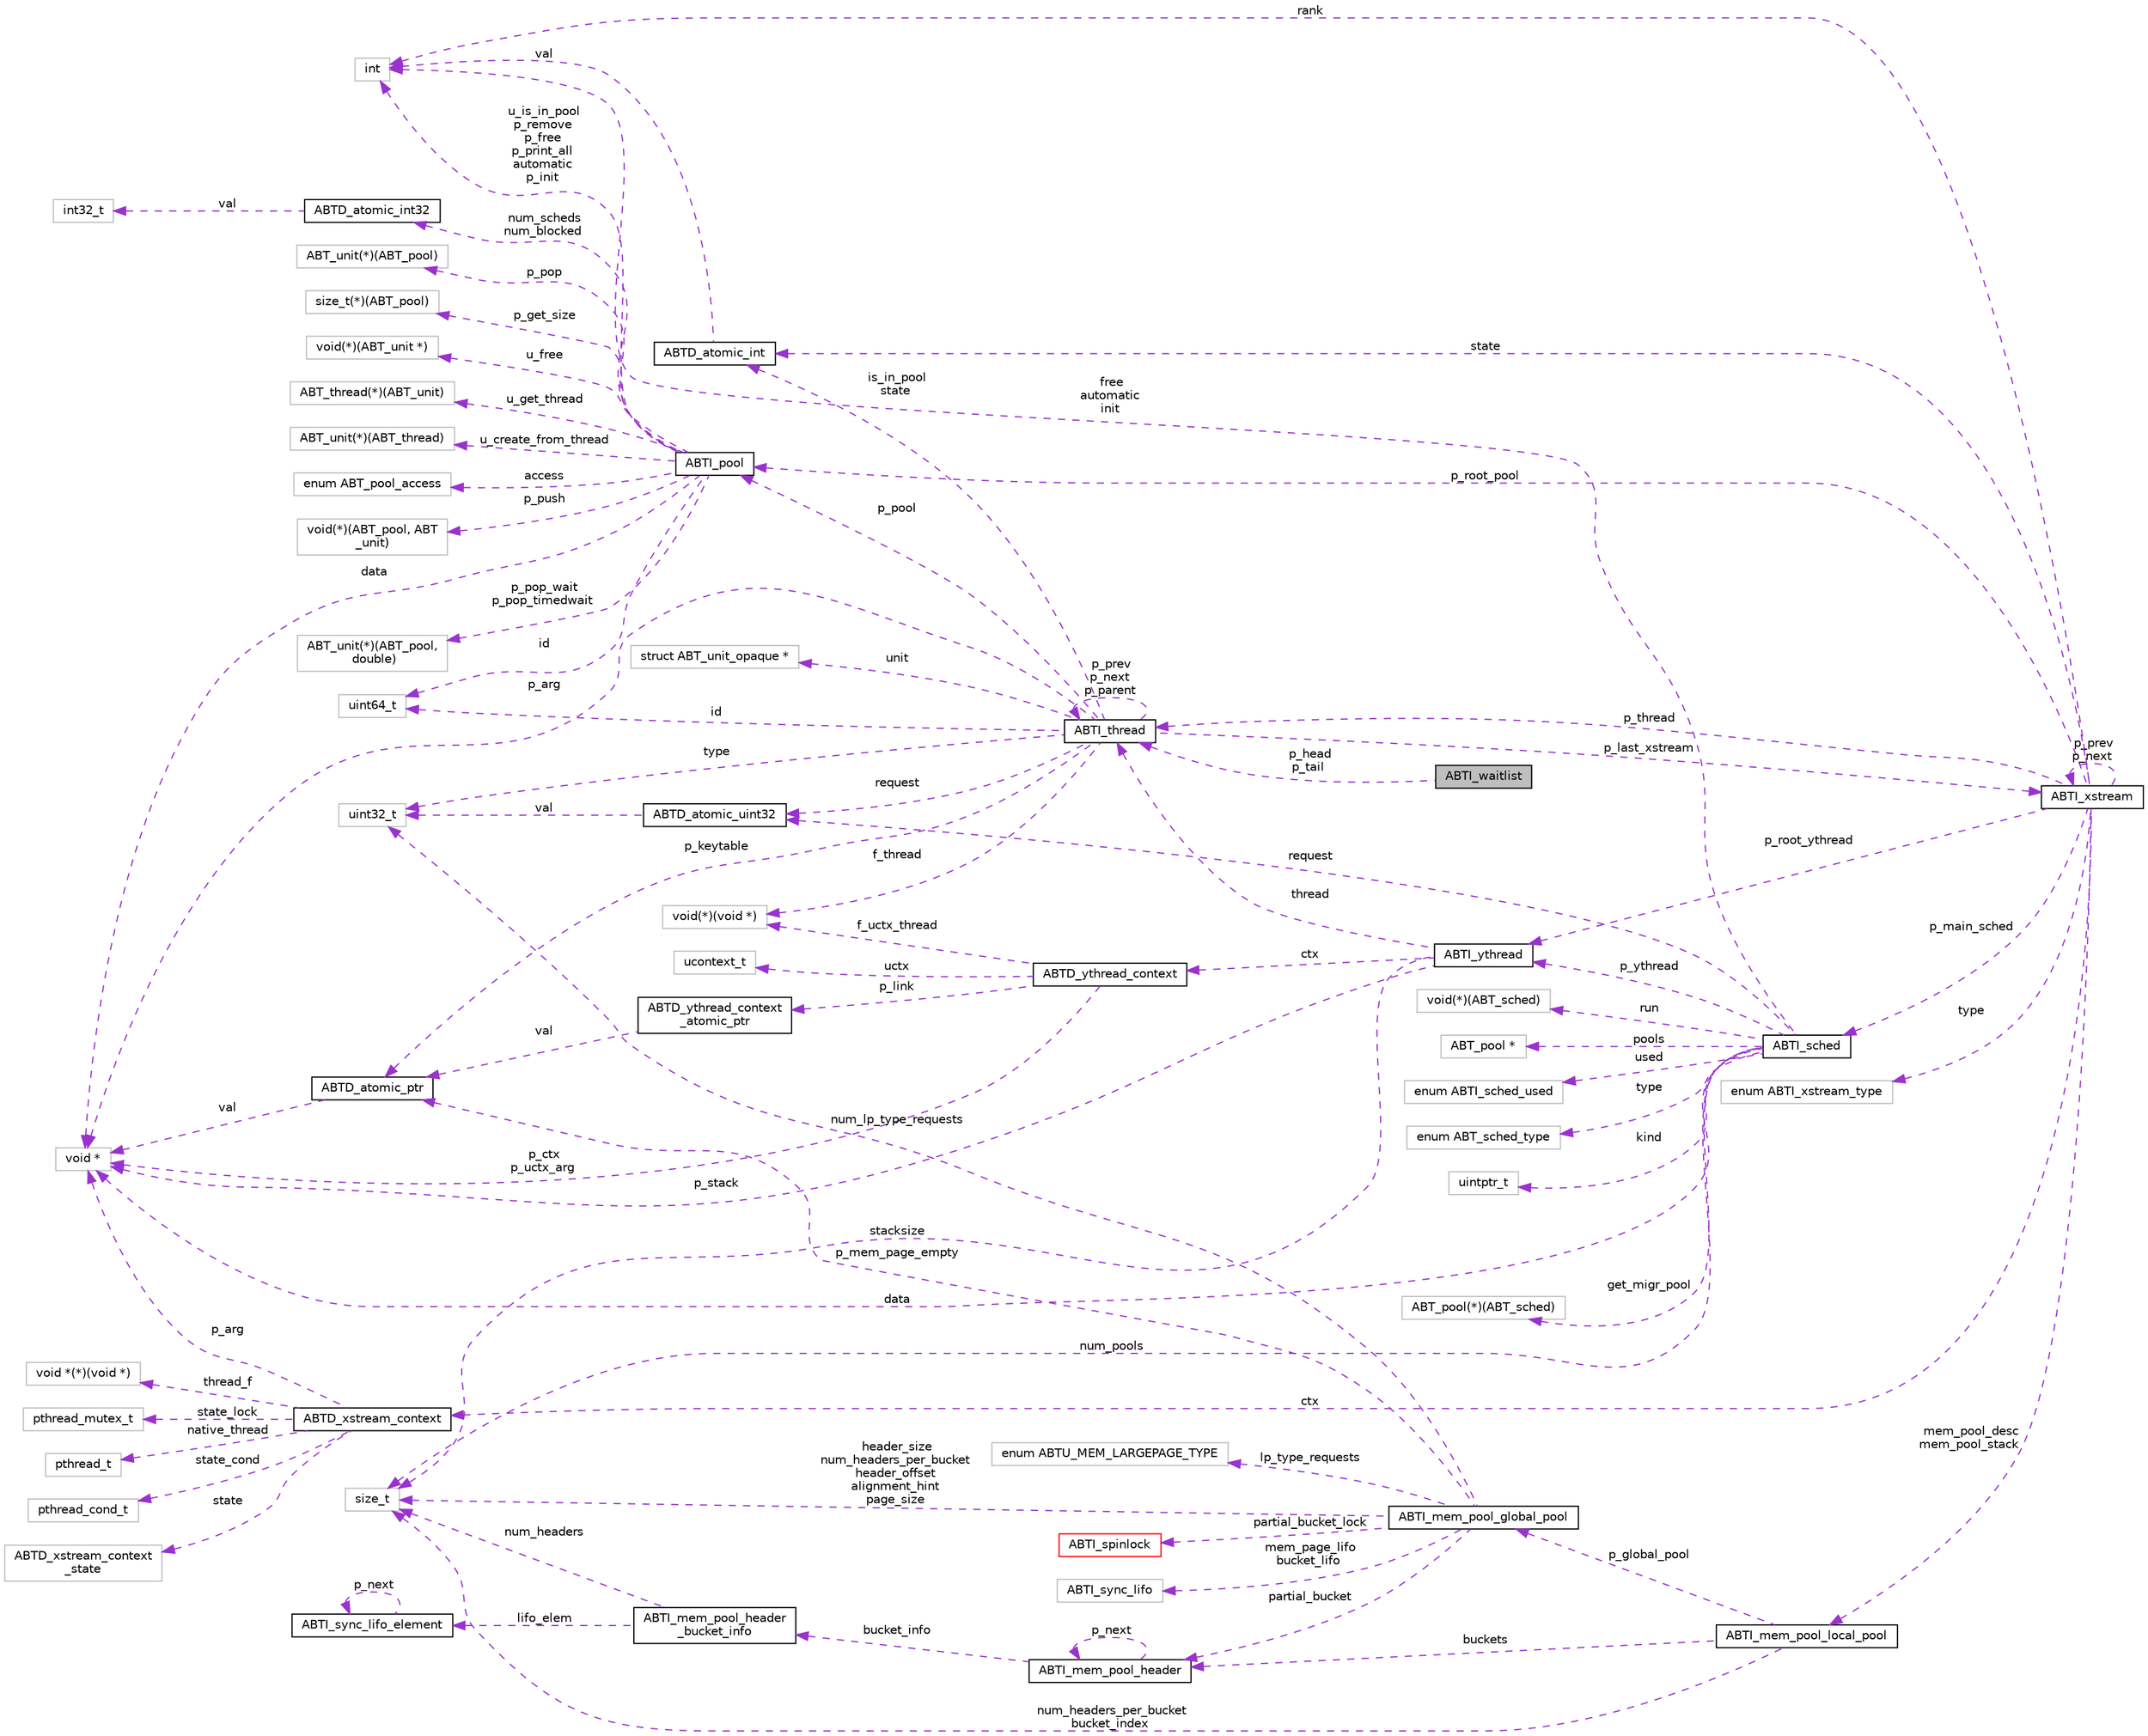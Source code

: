 digraph "ABTI_waitlist"
{
  edge [fontname="Helvetica",fontsize="10",labelfontname="Helvetica",labelfontsize="10"];
  node [fontname="Helvetica",fontsize="10",shape=record];
  rankdir="LR";
  Node1 [label="ABTI_waitlist",height=0.2,width=0.4,color="black", fillcolor="grey75", style="filled" fontcolor="black"];
  Node2 -> Node1 [dir="back",color="darkorchid3",fontsize="10",style="dashed",label=" p_head\np_tail" ,fontname="Helvetica"];
  Node2 [label="ABTI_thread",height=0.2,width=0.4,color="black", fillcolor="white", style="filled",URL="$d3/d55/structABTI__thread.html"];
  Node3 -> Node2 [dir="back",color="darkorchid3",fontsize="10",style="dashed",label=" f_thread" ,fontname="Helvetica"];
  Node3 [label="void(*)(void *)",height=0.2,width=0.4,color="grey75", fillcolor="white", style="filled"];
  Node4 -> Node2 [dir="back",color="darkorchid3",fontsize="10",style="dashed",label=" id" ,fontname="Helvetica"];
  Node4 [label="uint64_t",height=0.2,width=0.4,color="grey75", fillcolor="white", style="filled"];
  Node2 -> Node2 [dir="back",color="darkorchid3",fontsize="10",style="dashed",label=" p_prev\np_next\np_parent" ,fontname="Helvetica"];
  Node5 -> Node2 [dir="back",color="darkorchid3",fontsize="10",style="dashed",label=" p_pool" ,fontname="Helvetica"];
  Node5 [label="ABTI_pool",height=0.2,width=0.4,color="black", fillcolor="white", style="filled",URL="$df/d65/structABTI__pool.html"];
  Node6 -> Node5 [dir="back",color="darkorchid3",fontsize="10",style="dashed",label=" p_get_size" ,fontname="Helvetica"];
  Node6 [label="size_t(*)(ABT_pool)",height=0.2,width=0.4,color="grey75", fillcolor="white", style="filled"];
  Node7 -> Node5 [dir="back",color="darkorchid3",fontsize="10",style="dashed",label=" u_free" ,fontname="Helvetica"];
  Node7 [label="void(*)(ABT_unit *)",height=0.2,width=0.4,color="grey75", fillcolor="white", style="filled"];
  Node8 -> Node5 [dir="back",color="darkorchid3",fontsize="10",style="dashed",label=" u_get_thread" ,fontname="Helvetica"];
  Node8 [label="ABT_thread(*)(ABT_unit)",height=0.2,width=0.4,color="grey75", fillcolor="white", style="filled"];
  Node9 -> Node5 [dir="back",color="darkorchid3",fontsize="10",style="dashed",label=" u_create_from_thread" ,fontname="Helvetica"];
  Node9 [label="ABT_unit(*)(ABT_thread)",height=0.2,width=0.4,color="grey75", fillcolor="white", style="filled"];
  Node4 -> Node5 [dir="back",color="darkorchid3",fontsize="10",style="dashed",label=" id" ,fontname="Helvetica"];
  Node10 -> Node5 [dir="back",color="darkorchid3",fontsize="10",style="dashed",label=" access" ,fontname="Helvetica"];
  Node10 [label="enum ABT_pool_access",height=0.2,width=0.4,color="grey75", fillcolor="white", style="filled"];
  Node11 -> Node5 [dir="back",color="darkorchid3",fontsize="10",style="dashed",label=" p_push" ,fontname="Helvetica"];
  Node11 [label="void(*)(ABT_pool, ABT\l_unit)",height=0.2,width=0.4,color="grey75", fillcolor="white", style="filled"];
  Node12 -> Node5 [dir="back",color="darkorchid3",fontsize="10",style="dashed",label=" p_pop_wait\np_pop_timedwait" ,fontname="Helvetica"];
  Node12 [label="ABT_unit(*)(ABT_pool,\l double)",height=0.2,width=0.4,color="grey75", fillcolor="white", style="filled"];
  Node13 -> Node5 [dir="back",color="darkorchid3",fontsize="10",style="dashed",label=" u_is_in_pool\np_remove\np_free\np_print_all\nautomatic\np_init" ,fontname="Helvetica"];
  Node13 [label="int",height=0.2,width=0.4,color="grey75", fillcolor="white", style="filled"];
  Node14 -> Node5 [dir="back",color="darkorchid3",fontsize="10",style="dashed",label=" num_scheds\nnum_blocked" ,fontname="Helvetica"];
  Node14 [label="ABTD_atomic_int32",height=0.2,width=0.4,color="black", fillcolor="white", style="filled",URL="$db/d9a/structABTD__atomic__int32.html"];
  Node15 -> Node14 [dir="back",color="darkorchid3",fontsize="10",style="dashed",label=" val" ,fontname="Helvetica"];
  Node15 [label="int32_t",height=0.2,width=0.4,color="grey75", fillcolor="white", style="filled"];
  Node16 -> Node5 [dir="back",color="darkorchid3",fontsize="10",style="dashed",label=" p_pop" ,fontname="Helvetica"];
  Node16 [label="ABT_unit(*)(ABT_pool)",height=0.2,width=0.4,color="grey75", fillcolor="white", style="filled"];
  Node17 -> Node5 [dir="back",color="darkorchid3",fontsize="10",style="dashed",label=" data" ,fontname="Helvetica"];
  Node17 [label="void *",height=0.2,width=0.4,color="grey75", fillcolor="white", style="filled"];
  Node18 -> Node2 [dir="back",color="darkorchid3",fontsize="10",style="dashed",label=" p_last_xstream" ,fontname="Helvetica"];
  Node18 [label="ABTI_xstream",height=0.2,width=0.4,color="black", fillcolor="white", style="filled",URL="$dc/d3f/structABTI__xstream.html"];
  Node19 -> Node18 [dir="back",color="darkorchid3",fontsize="10",style="dashed",label=" ctx" ,fontname="Helvetica"];
  Node19 [label="ABTD_xstream_context",height=0.2,width=0.4,color="black", fillcolor="white", style="filled",URL="$df/dec/structABTD__xstream__context.html"];
  Node20 -> Node19 [dir="back",color="darkorchid3",fontsize="10",style="dashed",label=" state" ,fontname="Helvetica"];
  Node20 [label="ABTD_xstream_context\l_state",height=0.2,width=0.4,color="grey75", fillcolor="white", style="filled"];
  Node21 -> Node19 [dir="back",color="darkorchid3",fontsize="10",style="dashed",label=" thread_f" ,fontname="Helvetica"];
  Node21 [label="void *(*)(void *)",height=0.2,width=0.4,color="grey75", fillcolor="white", style="filled"];
  Node22 -> Node19 [dir="back",color="darkorchid3",fontsize="10",style="dashed",label=" state_lock" ,fontname="Helvetica"];
  Node22 [label="pthread_mutex_t",height=0.2,width=0.4,color="grey75", fillcolor="white", style="filled"];
  Node23 -> Node19 [dir="back",color="darkorchid3",fontsize="10",style="dashed",label=" native_thread" ,fontname="Helvetica"];
  Node23 [label="pthread_t",height=0.2,width=0.4,color="grey75", fillcolor="white", style="filled"];
  Node24 -> Node19 [dir="back",color="darkorchid3",fontsize="10",style="dashed",label=" state_cond" ,fontname="Helvetica"];
  Node24 [label="pthread_cond_t",height=0.2,width=0.4,color="grey75", fillcolor="white", style="filled"];
  Node17 -> Node19 [dir="back",color="darkorchid3",fontsize="10",style="dashed",label=" p_arg" ,fontname="Helvetica"];
  Node2 -> Node18 [dir="back",color="darkorchid3",fontsize="10",style="dashed",label=" p_thread" ,fontname="Helvetica"];
  Node25 -> Node18 [dir="back",color="darkorchid3",fontsize="10",style="dashed",label=" p_main_sched" ,fontname="Helvetica"];
  Node25 [label="ABTI_sched",height=0.2,width=0.4,color="black", fillcolor="white", style="filled",URL="$d0/dd5/structABTI__sched.html"];
  Node26 -> Node25 [dir="back",color="darkorchid3",fontsize="10",style="dashed",label=" get_migr_pool" ,fontname="Helvetica"];
  Node26 [label="ABT_pool(*)(ABT_sched)",height=0.2,width=0.4,color="grey75", fillcolor="white", style="filled"];
  Node27 -> Node25 [dir="back",color="darkorchid3",fontsize="10",style="dashed",label=" p_ythread" ,fontname="Helvetica"];
  Node27 [label="ABTI_ythread",height=0.2,width=0.4,color="black", fillcolor="white", style="filled",URL="$d5/d5f/structABTI__ythread.html"];
  Node2 -> Node27 [dir="back",color="darkorchid3",fontsize="10",style="dashed",label=" thread" ,fontname="Helvetica"];
  Node28 -> Node27 [dir="back",color="darkorchid3",fontsize="10",style="dashed",label=" stacksize" ,fontname="Helvetica"];
  Node28 [label="size_t",height=0.2,width=0.4,color="grey75", fillcolor="white", style="filled"];
  Node29 -> Node27 [dir="back",color="darkorchid3",fontsize="10",style="dashed",label=" ctx" ,fontname="Helvetica"];
  Node29 [label="ABTD_ythread_context",height=0.2,width=0.4,color="black", fillcolor="white", style="filled",URL="$d8/df3/structABTD__ythread__context.html"];
  Node3 -> Node29 [dir="back",color="darkorchid3",fontsize="10",style="dashed",label=" f_uctx_thread" ,fontname="Helvetica"];
  Node30 -> Node29 [dir="back",color="darkorchid3",fontsize="10",style="dashed",label=" uctx" ,fontname="Helvetica"];
  Node30 [label="ucontext_t",height=0.2,width=0.4,color="grey75", fillcolor="white", style="filled"];
  Node31 -> Node29 [dir="back",color="darkorchid3",fontsize="10",style="dashed",label=" p_link" ,fontname="Helvetica"];
  Node31 [label="ABTD_ythread_context\l_atomic_ptr",height=0.2,width=0.4,color="black", fillcolor="white", style="filled",URL="$d6/dfc/structABTD__ythread__context__atomic__ptr.html"];
  Node32 -> Node31 [dir="back",color="darkorchid3",fontsize="10",style="dashed",label=" val" ,fontname="Helvetica"];
  Node32 [label="ABTD_atomic_ptr",height=0.2,width=0.4,color="black", fillcolor="white", style="filled",URL="$df/d5b/structABTD__atomic__ptr.html"];
  Node17 -> Node32 [dir="back",color="darkorchid3",fontsize="10",style="dashed",label=" val" ,fontname="Helvetica"];
  Node17 -> Node29 [dir="back",color="darkorchid3",fontsize="10",style="dashed",label=" p_ctx\np_uctx_arg" ,fontname="Helvetica"];
  Node17 -> Node27 [dir="back",color="darkorchid3",fontsize="10",style="dashed",label=" p_stack" ,fontname="Helvetica"];
  Node28 -> Node25 [dir="back",color="darkorchid3",fontsize="10",style="dashed",label=" num_pools" ,fontname="Helvetica"];
  Node13 -> Node25 [dir="back",color="darkorchid3",fontsize="10",style="dashed",label=" free\nautomatic\ninit" ,fontname="Helvetica"];
  Node33 -> Node25 [dir="back",color="darkorchid3",fontsize="10",style="dashed",label=" run" ,fontname="Helvetica"];
  Node33 [label="void(*)(ABT_sched)",height=0.2,width=0.4,color="grey75", fillcolor="white", style="filled"];
  Node34 -> Node25 [dir="back",color="darkorchid3",fontsize="10",style="dashed",label=" pools" ,fontname="Helvetica"];
  Node34 [label="ABT_pool *",height=0.2,width=0.4,color="grey75", fillcolor="white", style="filled"];
  Node35 -> Node25 [dir="back",color="darkorchid3",fontsize="10",style="dashed",label=" request" ,fontname="Helvetica"];
  Node35 [label="ABTD_atomic_uint32",height=0.2,width=0.4,color="black", fillcolor="white", style="filled",URL="$db/df7/structABTD__atomic__uint32.html"];
  Node36 -> Node35 [dir="back",color="darkorchid3",fontsize="10",style="dashed",label=" val" ,fontname="Helvetica"];
  Node36 [label="uint32_t",height=0.2,width=0.4,color="grey75", fillcolor="white", style="filled"];
  Node37 -> Node25 [dir="back",color="darkorchid3",fontsize="10",style="dashed",label=" used" ,fontname="Helvetica"];
  Node37 [label="enum ABTI_sched_used",height=0.2,width=0.4,color="grey75", fillcolor="white", style="filled"];
  Node17 -> Node25 [dir="back",color="darkorchid3",fontsize="10",style="dashed",label=" data" ,fontname="Helvetica"];
  Node38 -> Node25 [dir="back",color="darkorchid3",fontsize="10",style="dashed",label=" type" ,fontname="Helvetica"];
  Node38 [label="enum ABT_sched_type",height=0.2,width=0.4,color="grey75", fillcolor="white", style="filled"];
  Node39 -> Node25 [dir="back",color="darkorchid3",fontsize="10",style="dashed",label=" kind" ,fontname="Helvetica"];
  Node39 [label="uintptr_t",height=0.2,width=0.4,color="grey75", fillcolor="white", style="filled"];
  Node27 -> Node18 [dir="back",color="darkorchid3",fontsize="10",style="dashed",label=" p_root_ythread" ,fontname="Helvetica"];
  Node5 -> Node18 [dir="back",color="darkorchid3",fontsize="10",style="dashed",label=" p_root_pool" ,fontname="Helvetica"];
  Node40 -> Node18 [dir="back",color="darkorchid3",fontsize="10",style="dashed",label=" type" ,fontname="Helvetica"];
  Node40 [label="enum ABTI_xstream_type",height=0.2,width=0.4,color="grey75", fillcolor="white", style="filled"];
  Node18 -> Node18 [dir="back",color="darkorchid3",fontsize="10",style="dashed",label=" p_prev\np_next" ,fontname="Helvetica"];
  Node41 -> Node18 [dir="back",color="darkorchid3",fontsize="10",style="dashed",label=" state" ,fontname="Helvetica"];
  Node41 [label="ABTD_atomic_int",height=0.2,width=0.4,color="black", fillcolor="white", style="filled",URL="$d5/df5/structABTD__atomic__int.html"];
  Node13 -> Node41 [dir="back",color="darkorchid3",fontsize="10",style="dashed",label=" val" ,fontname="Helvetica"];
  Node13 -> Node18 [dir="back",color="darkorchid3",fontsize="10",style="dashed",label=" rank" ,fontname="Helvetica"];
  Node42 -> Node18 [dir="back",color="darkorchid3",fontsize="10",style="dashed",label=" mem_pool_desc\nmem_pool_stack" ,fontname="Helvetica"];
  Node42 [label="ABTI_mem_pool_local_pool",height=0.2,width=0.4,color="black", fillcolor="white", style="filled",URL="$d6/d69/structABTI__mem__pool__local__pool.html"];
  Node28 -> Node42 [dir="back",color="darkorchid3",fontsize="10",style="dashed",label=" num_headers_per_bucket\nbucket_index" ,fontname="Helvetica"];
  Node43 -> Node42 [dir="back",color="darkorchid3",fontsize="10",style="dashed",label=" buckets" ,fontname="Helvetica"];
  Node43 [label="ABTI_mem_pool_header",height=0.2,width=0.4,color="black", fillcolor="white", style="filled",URL="$de/d24/structABTI__mem__pool__header.html"];
  Node44 -> Node43 [dir="back",color="darkorchid3",fontsize="10",style="dashed",label=" bucket_info" ,fontname="Helvetica"];
  Node44 [label="ABTI_mem_pool_header\l_bucket_info",height=0.2,width=0.4,color="black", fillcolor="white", style="filled",URL="$d5/d6c/unionABTI__mem__pool__header__bucket__info.html"];
  Node45 -> Node44 [dir="back",color="darkorchid3",fontsize="10",style="dashed",label=" lifo_elem" ,fontname="Helvetica"];
  Node45 [label="ABTI_sync_lifo_element",height=0.2,width=0.4,color="black", fillcolor="white", style="filled",URL="$de/d30/structABTI__sync__lifo__element.html"];
  Node45 -> Node45 [dir="back",color="darkorchid3",fontsize="10",style="dashed",label=" p_next" ,fontname="Helvetica"];
  Node28 -> Node44 [dir="back",color="darkorchid3",fontsize="10",style="dashed",label=" num_headers" ,fontname="Helvetica"];
  Node43 -> Node43 [dir="back",color="darkorchid3",fontsize="10",style="dashed",label=" p_next" ,fontname="Helvetica"];
  Node46 -> Node42 [dir="back",color="darkorchid3",fontsize="10",style="dashed",label=" p_global_pool" ,fontname="Helvetica"];
  Node46 [label="ABTI_mem_pool_global_pool",height=0.2,width=0.4,color="black", fillcolor="white", style="filled",URL="$d7/de4/structABTI__mem__pool__global__pool.html"];
  Node47 -> Node46 [dir="back",color="darkorchid3",fontsize="10",style="dashed",label=" partial_bucket_lock" ,fontname="Helvetica"];
  Node47 [label="ABTI_spinlock",height=0.2,width=0.4,color="red", fillcolor="white", style="filled",URL="$dc/d81/structABTI__spinlock.html"];
  Node48 -> Node46 [dir="back",color="darkorchid3",fontsize="10",style="dashed",label=" mem_page_lifo\nbucket_lifo" ,fontname="Helvetica"];
  Node48 [label="ABTI_sync_lifo",height=0.2,width=0.4,color="grey75", fillcolor="white", style="filled"];
  Node28 -> Node46 [dir="back",color="darkorchid3",fontsize="10",style="dashed",label=" header_size\nnum_headers_per_bucket\nheader_offset\nalignment_hint\npage_size" ,fontname="Helvetica"];
  Node36 -> Node46 [dir="back",color="darkorchid3",fontsize="10",style="dashed",label=" num_lp_type_requests" ,fontname="Helvetica"];
  Node43 -> Node46 [dir="back",color="darkorchid3",fontsize="10",style="dashed",label=" partial_bucket" ,fontname="Helvetica"];
  Node32 -> Node46 [dir="back",color="darkorchid3",fontsize="10",style="dashed",label=" p_mem_page_empty" ,fontname="Helvetica"];
  Node49 -> Node46 [dir="back",color="darkorchid3",fontsize="10",style="dashed",label=" lp_type_requests" ,fontname="Helvetica"];
  Node49 [label="enum ABTU_MEM_LARGEPAGE_TYPE",height=0.2,width=0.4,color="grey75", fillcolor="white", style="filled"];
  Node36 -> Node2 [dir="back",color="darkorchid3",fontsize="10",style="dashed",label=" type" ,fontname="Helvetica"];
  Node41 -> Node2 [dir="back",color="darkorchid3",fontsize="10",style="dashed",label=" is_in_pool\nstate" ,fontname="Helvetica"];
  Node32 -> Node2 [dir="back",color="darkorchid3",fontsize="10",style="dashed",label=" p_keytable" ,fontname="Helvetica"];
  Node35 -> Node2 [dir="back",color="darkorchid3",fontsize="10",style="dashed",label=" request" ,fontname="Helvetica"];
  Node17 -> Node2 [dir="back",color="darkorchid3",fontsize="10",style="dashed",label=" p_arg" ,fontname="Helvetica"];
  Node50 -> Node2 [dir="back",color="darkorchid3",fontsize="10",style="dashed",label=" unit" ,fontname="Helvetica"];
  Node50 [label="struct ABT_unit_opaque *",height=0.2,width=0.4,color="grey75", fillcolor="white", style="filled"];
}
